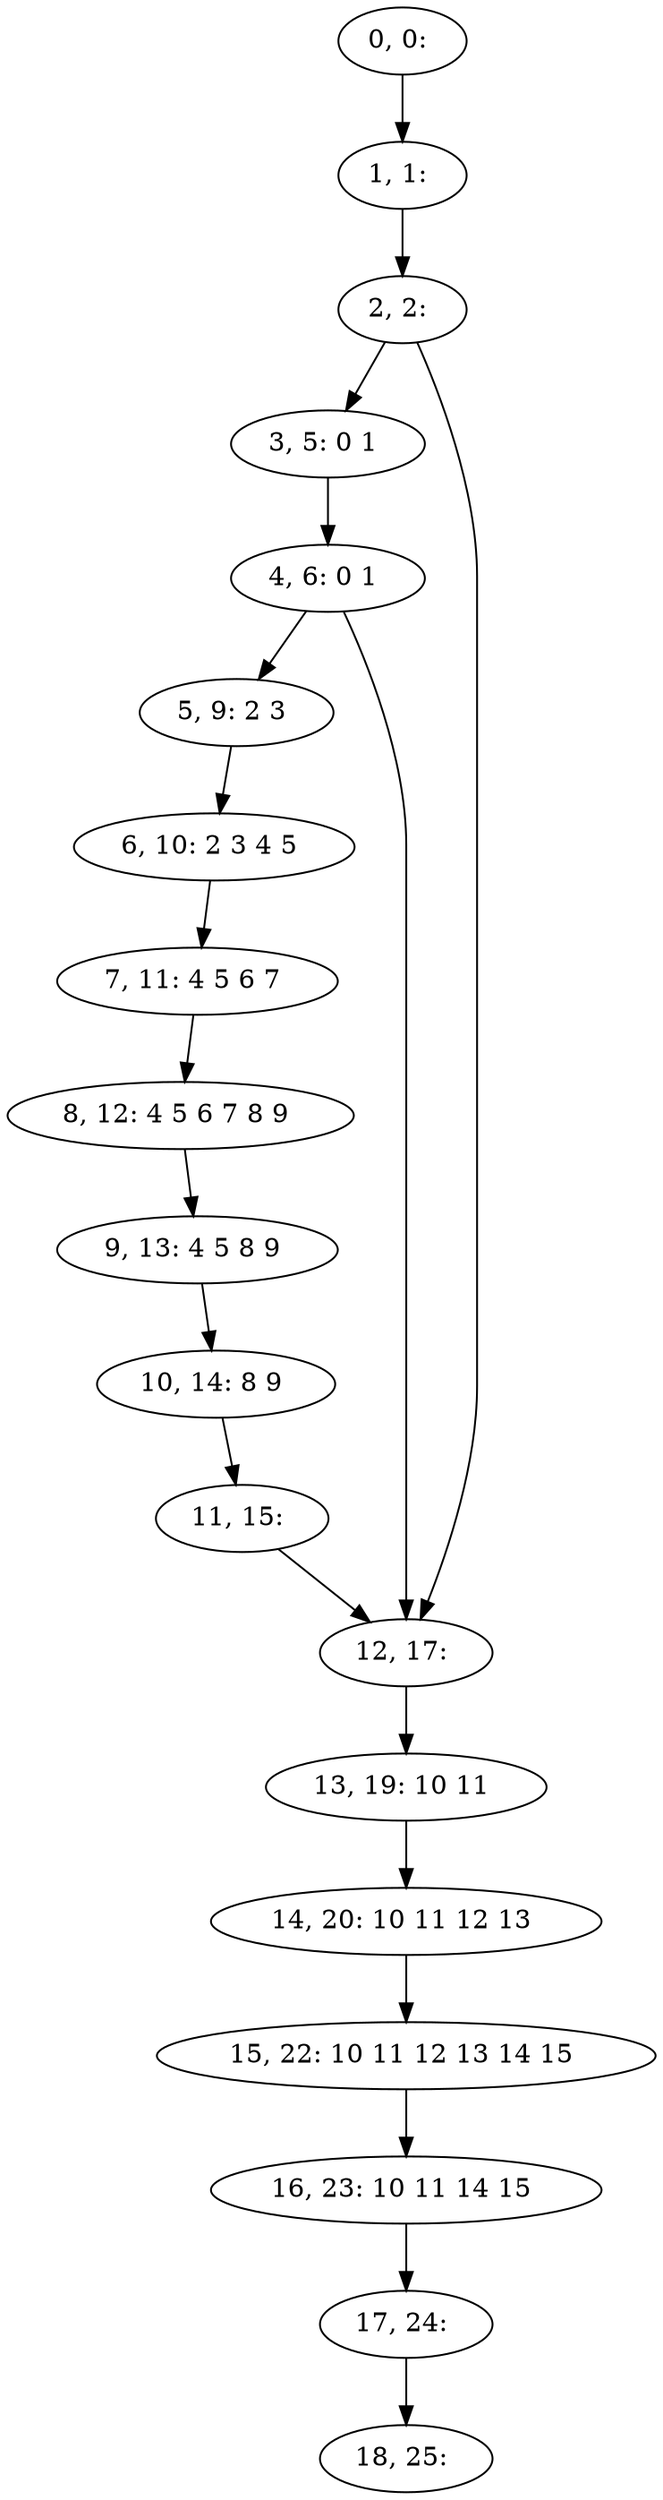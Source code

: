 digraph G {
0[label="0, 0: "];
1[label="1, 1: "];
2[label="2, 2: "];
3[label="3, 5: 0 1 "];
4[label="4, 6: 0 1 "];
5[label="5, 9: 2 3 "];
6[label="6, 10: 2 3 4 5 "];
7[label="7, 11: 4 5 6 7 "];
8[label="8, 12: 4 5 6 7 8 9 "];
9[label="9, 13: 4 5 8 9 "];
10[label="10, 14: 8 9 "];
11[label="11, 15: "];
12[label="12, 17: "];
13[label="13, 19: 10 11 "];
14[label="14, 20: 10 11 12 13 "];
15[label="15, 22: 10 11 12 13 14 15 "];
16[label="16, 23: 10 11 14 15 "];
17[label="17, 24: "];
18[label="18, 25: "];
0->1 ;
1->2 ;
2->3 ;
2->12 ;
3->4 ;
4->5 ;
4->12 ;
5->6 ;
6->7 ;
7->8 ;
8->9 ;
9->10 ;
10->11 ;
11->12 ;
12->13 ;
13->14 ;
14->15 ;
15->16 ;
16->17 ;
17->18 ;
}
